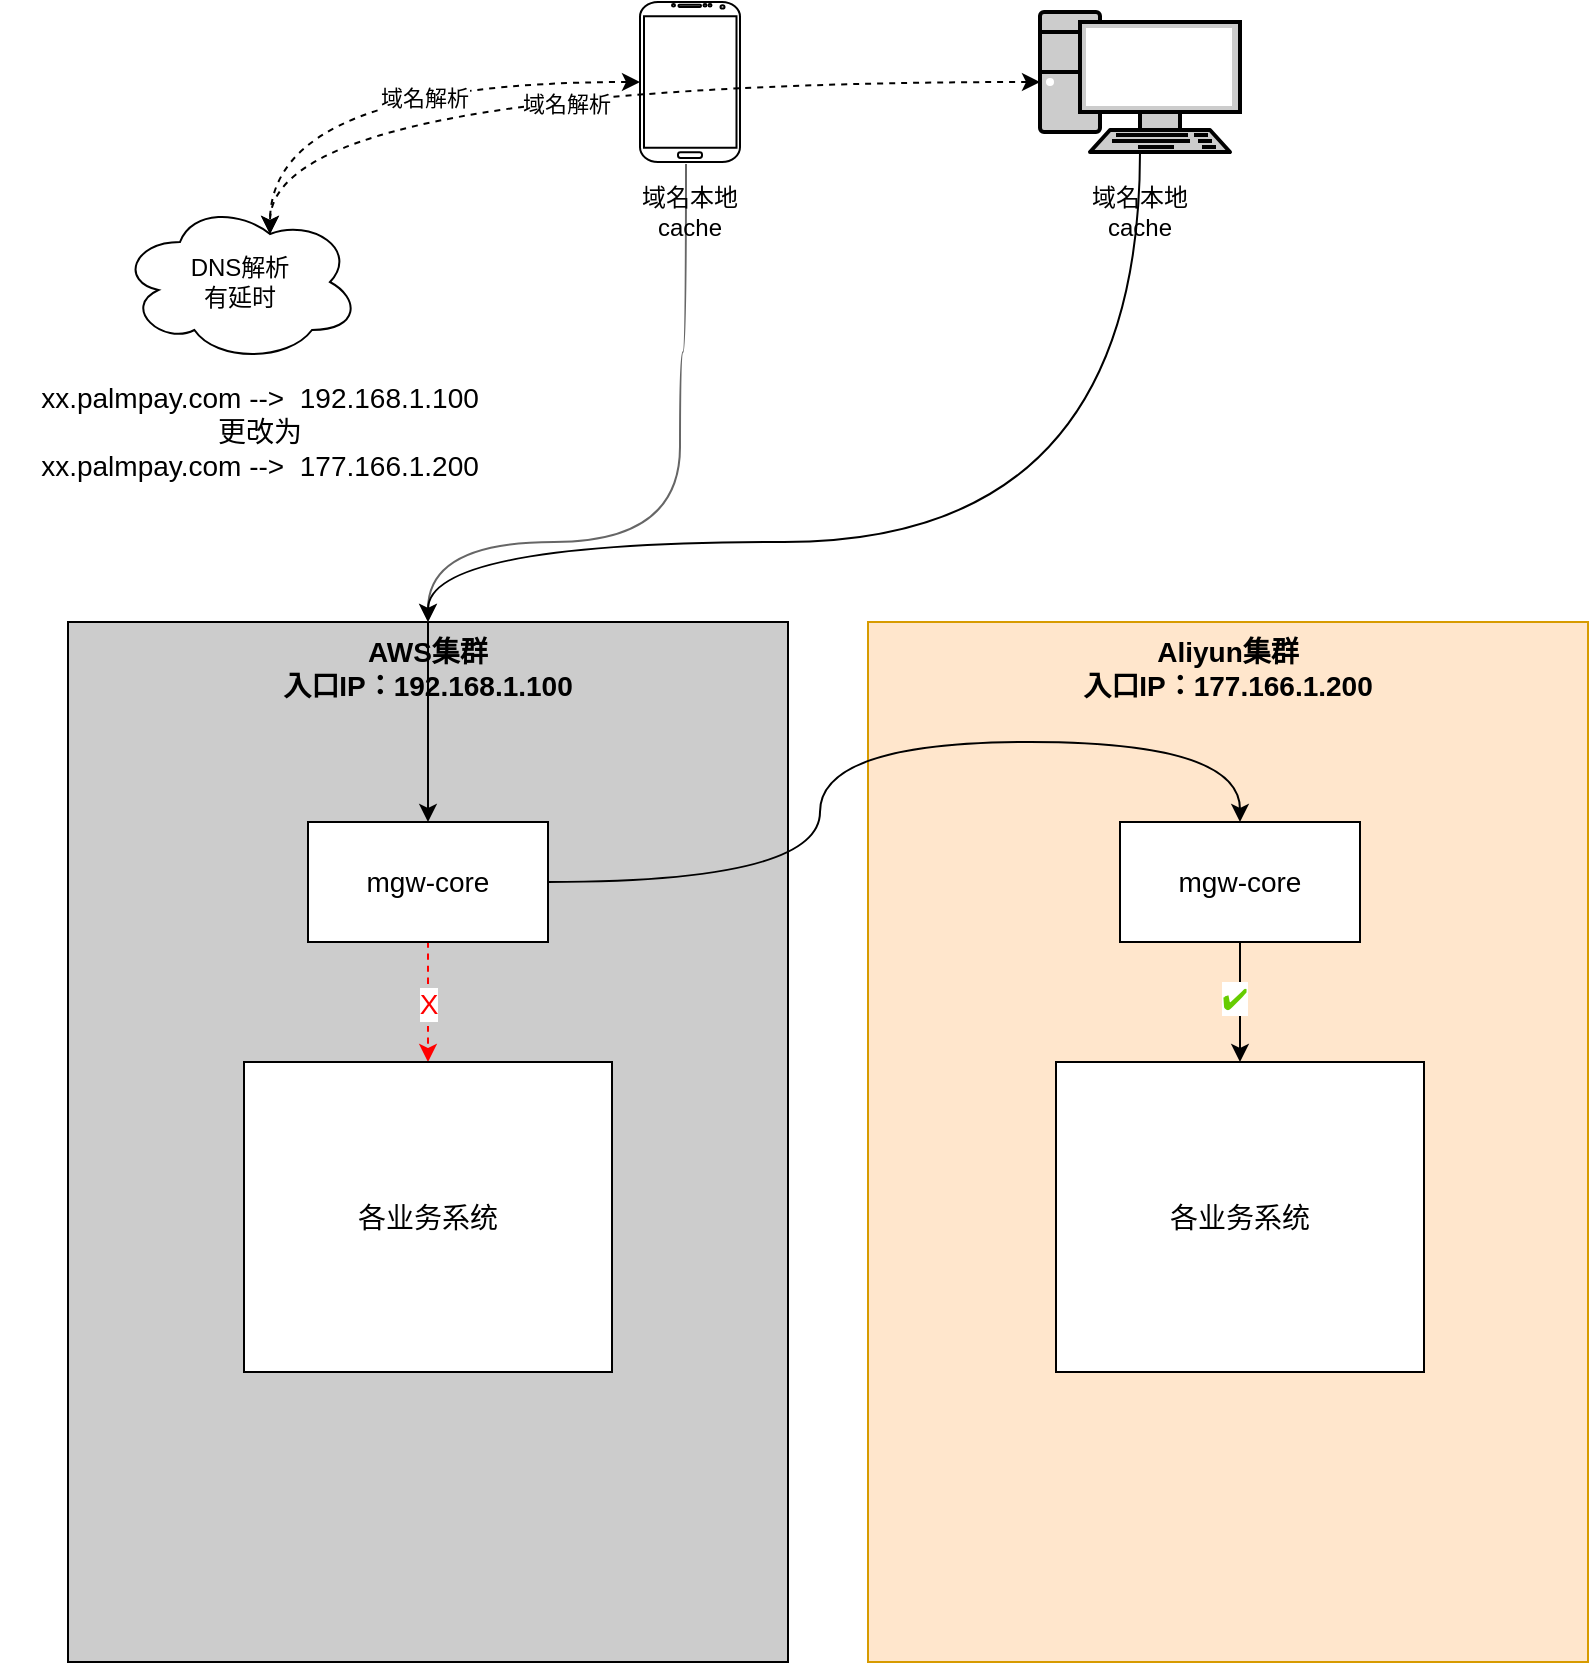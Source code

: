 <mxfile version="20.3.7" type="github">
  <diagram id="9QRmZJ_JlqpsSBRo2RrZ" name="第 1 页">
    <mxGraphModel dx="1298" dy="834" grid="1" gridSize="10" guides="1" tooltips="1" connect="1" arrows="1" fold="1" page="1" pageScale="1" pageWidth="827" pageHeight="1169" math="0" shadow="0">
      <root>
        <mxCell id="0" />
        <mxCell id="1" parent="0" />
        <mxCell id="yUWr70H4J0VbvN4vJr8N-1" value="AWS集群&lt;br&gt;入口IP：192.168.1.100" style="rounded=0;whiteSpace=wrap;html=1;verticalAlign=top;fontStyle=1;fontSize=14;fillColor=#CCCCCC;" vertex="1" parent="1">
          <mxGeometry x="34" y="380" width="360" height="520" as="geometry" />
        </mxCell>
        <mxCell id="yUWr70H4J0VbvN4vJr8N-19" style="edgeStyle=orthogonalEdgeStyle;curved=1;rounded=0;orthogonalLoop=1;jettySize=auto;html=1;entryX=0.5;entryY=0;entryDx=0;entryDy=0;fontSize=14;startArrow=none;startFill=0;" edge="1" parent="1" source="yUWr70H4J0VbvN4vJr8N-1" target="yUWr70H4J0VbvN4vJr8N-15">
          <mxGeometry relative="1" as="geometry" />
        </mxCell>
        <mxCell id="yUWr70H4J0VbvN4vJr8N-2" value="Aliyun集群&lt;br&gt;入口IP：177.166.1.200" style="rounded=0;whiteSpace=wrap;html=1;verticalAlign=top;fontStyle=1;fontSize=14;fillColor=#ffe6cc;strokeColor=#d79b00;" vertex="1" parent="1">
          <mxGeometry x="434" y="380" width="360" height="520" as="geometry" />
        </mxCell>
        <mxCell id="yUWr70H4J0VbvN4vJr8N-3" value="DNS解析&lt;br&gt;有延时" style="ellipse;shape=cloud;whiteSpace=wrap;html=1;" vertex="1" parent="1">
          <mxGeometry x="60" y="170" width="120" height="80" as="geometry" />
        </mxCell>
        <mxCell id="yUWr70H4J0VbvN4vJr8N-9" style="edgeStyle=orthogonalEdgeStyle;rounded=0;orthogonalLoop=1;jettySize=auto;html=1;entryX=0.625;entryY=0.2;entryDx=0;entryDy=0;entryPerimeter=0;curved=1;dashed=1;startArrow=classic;startFill=1;" edge="1" parent="1" source="yUWr70H4J0VbvN4vJr8N-5" target="yUWr70H4J0VbvN4vJr8N-3">
          <mxGeometry relative="1" as="geometry" />
        </mxCell>
        <mxCell id="yUWr70H4J0VbvN4vJr8N-11" value="域名解析" style="edgeLabel;html=1;align=center;verticalAlign=middle;resizable=0;points=[];" vertex="1" connectable="0" parent="yUWr70H4J0VbvN4vJr8N-9">
          <mxGeometry x="-0.172" y="8" relative="1" as="geometry">
            <mxPoint as="offset" />
          </mxGeometry>
        </mxCell>
        <mxCell id="yUWr70H4J0VbvN4vJr8N-17" style="rounded=0;orthogonalLoop=1;jettySize=auto;html=1;entryX=0.5;entryY=0;entryDx=0;entryDy=0;fontSize=14;startArrow=none;startFill=0;exitX=0.46;exitY=1.013;exitDx=0;exitDy=0;exitPerimeter=0;fillColor=#f5f5f5;strokeColor=#666666;edgeStyle=orthogonalEdgeStyle;curved=1;" edge="1" parent="1" source="yUWr70H4J0VbvN4vJr8N-5" target="yUWr70H4J0VbvN4vJr8N-1">
          <mxGeometry relative="1" as="geometry">
            <mxPoint x="214" y="340" as="targetPoint" />
            <Array as="points">
              <mxPoint x="343" y="245" />
              <mxPoint x="340" y="245" />
              <mxPoint x="340" y="340" />
              <mxPoint x="214" y="340" />
            </Array>
          </mxGeometry>
        </mxCell>
        <mxCell id="yUWr70H4J0VbvN4vJr8N-5" value="" style="verticalLabelPosition=bottom;verticalAlign=top;html=1;shadow=0;dashed=0;strokeWidth=1;shape=mxgraph.android.phone2;strokeColor=#000000;" vertex="1" parent="1">
          <mxGeometry x="320" y="70" width="50" height="80" as="geometry" />
        </mxCell>
        <mxCell id="yUWr70H4J0VbvN4vJr8N-12" style="edgeStyle=orthogonalEdgeStyle;curved=1;rounded=0;orthogonalLoop=1;jettySize=auto;html=1;entryX=0.625;entryY=0.2;entryDx=0;entryDy=0;entryPerimeter=0;dashed=1;startArrow=classic;startFill=1;" edge="1" parent="1" source="yUWr70H4J0VbvN4vJr8N-6" target="yUWr70H4J0VbvN4vJr8N-3">
          <mxGeometry relative="1" as="geometry" />
        </mxCell>
        <mxCell id="yUWr70H4J0VbvN4vJr8N-13" value="域名解析" style="edgeLabel;html=1;align=center;verticalAlign=middle;resizable=0;points=[];" vertex="1" connectable="0" parent="yUWr70H4J0VbvN4vJr8N-12">
          <mxGeometry x="0.028" y="11" relative="1" as="geometry">
            <mxPoint as="offset" />
          </mxGeometry>
        </mxCell>
        <mxCell id="yUWr70H4J0VbvN4vJr8N-18" style="edgeStyle=orthogonalEdgeStyle;curved=1;rounded=0;orthogonalLoop=1;jettySize=auto;html=1;entryX=0.5;entryY=0;entryDx=0;entryDy=0;fontSize=14;startArrow=none;startFill=0;exitX=0.5;exitY=1;exitDx=0;exitDy=0;exitPerimeter=0;" edge="1" parent="1" source="yUWr70H4J0VbvN4vJr8N-6" target="yUWr70H4J0VbvN4vJr8N-1">
          <mxGeometry relative="1" as="geometry">
            <mxPoint x="214" y="340" as="targetPoint" />
            <Array as="points">
              <mxPoint x="570" y="340" />
              <mxPoint x="214" y="340" />
            </Array>
          </mxGeometry>
        </mxCell>
        <mxCell id="yUWr70H4J0VbvN4vJr8N-6" value="" style="fontColor=#0066CC;verticalAlign=top;verticalLabelPosition=bottom;labelPosition=center;align=center;html=1;outlineConnect=0;fillColor=#CCCCCC;strokeColor=#000000;gradientColor=none;gradientDirection=north;strokeWidth=2;shape=mxgraph.networks.pc;" vertex="1" parent="1">
          <mxGeometry x="520" y="75" width="100" height="70" as="geometry" />
        </mxCell>
        <mxCell id="yUWr70H4J0VbvN4vJr8N-7" value="域名本地cache" style="text;html=1;strokeColor=none;fillColor=none;align=center;verticalAlign=middle;whiteSpace=wrap;rounded=0;" vertex="1" parent="1">
          <mxGeometry x="315" y="160" width="60" height="30" as="geometry" />
        </mxCell>
        <mxCell id="yUWr70H4J0VbvN4vJr8N-8" value="域名本地cache" style="text;html=1;strokeColor=none;fillColor=none;align=center;verticalAlign=middle;whiteSpace=wrap;rounded=0;" vertex="1" parent="1">
          <mxGeometry x="540" y="160" width="60" height="30" as="geometry" />
        </mxCell>
        <mxCell id="yUWr70H4J0VbvN4vJr8N-14" value="xx.palmpay.com --&amp;gt;&amp;nbsp; 192.168.1.100&lt;br&gt;更改为&lt;br&gt;xx.palmpay.com --&amp;gt;&amp;nbsp; 177.166.1.200&lt;br&gt;" style="text;html=1;strokeColor=none;fillColor=none;align=center;verticalAlign=middle;whiteSpace=wrap;rounded=0;fontSize=14;" vertex="1" parent="1">
          <mxGeometry y="260" width="260" height="50" as="geometry" />
        </mxCell>
        <mxCell id="yUWr70H4J0VbvN4vJr8N-21" style="edgeStyle=orthogonalEdgeStyle;curved=1;rounded=0;orthogonalLoop=1;jettySize=auto;html=1;entryX=0.5;entryY=0;entryDx=0;entryDy=0;fontSize=14;startArrow=none;startFill=0;dashed=1;strokeColor=#FF0000;" edge="1" parent="1" source="yUWr70H4J0VbvN4vJr8N-15" target="yUWr70H4J0VbvN4vJr8N-20">
          <mxGeometry relative="1" as="geometry" />
        </mxCell>
        <mxCell id="yUWr70H4J0VbvN4vJr8N-22" value="X" style="edgeLabel;html=1;align=center;verticalAlign=middle;resizable=0;points=[];fontSize=14;fontColor=#FF0000;" vertex="1" connectable="0" parent="yUWr70H4J0VbvN4vJr8N-21">
          <mxGeometry x="0.033" relative="1" as="geometry">
            <mxPoint as="offset" />
          </mxGeometry>
        </mxCell>
        <mxCell id="yUWr70H4J0VbvN4vJr8N-24" style="edgeStyle=orthogonalEdgeStyle;curved=1;rounded=0;orthogonalLoop=1;jettySize=auto;html=1;entryX=0.5;entryY=0;entryDx=0;entryDy=0;strokeColor=#000000;fontSize=14;fontColor=#FF0000;startArrow=none;startFill=0;exitX=1;exitY=0.5;exitDx=0;exitDy=0;" edge="1" parent="1" source="yUWr70H4J0VbvN4vJr8N-15" target="yUWr70H4J0VbvN4vJr8N-23">
          <mxGeometry relative="1" as="geometry">
            <Array as="points">
              <mxPoint x="410" y="510" />
              <mxPoint x="410" y="440" />
              <mxPoint x="620" y="440" />
            </Array>
          </mxGeometry>
        </mxCell>
        <mxCell id="yUWr70H4J0VbvN4vJr8N-15" value="mgw-core" style="rounded=0;whiteSpace=wrap;html=1;strokeColor=#000000;fontSize=14;fillColor=#FFFFFF;" vertex="1" parent="1">
          <mxGeometry x="154" y="480" width="120" height="60" as="geometry" />
        </mxCell>
        <mxCell id="yUWr70H4J0VbvN4vJr8N-20" value="各业务系统" style="rounded=0;whiteSpace=wrap;html=1;strokeColor=#000000;fontSize=14;fillColor=#FFFFFF;" vertex="1" parent="1">
          <mxGeometry x="122" y="600" width="184" height="155" as="geometry" />
        </mxCell>
        <mxCell id="yUWr70H4J0VbvN4vJr8N-26" style="edgeStyle=orthogonalEdgeStyle;curved=1;rounded=0;orthogonalLoop=1;jettySize=auto;html=1;entryX=0.5;entryY=0;entryDx=0;entryDy=0;strokeColor=#000000;fontSize=14;fontColor=#FF0000;startArrow=none;startFill=0;" edge="1" parent="1" source="yUWr70H4J0VbvN4vJr8N-23" target="yUWr70H4J0VbvN4vJr8N-25">
          <mxGeometry relative="1" as="geometry" />
        </mxCell>
        <mxCell id="yUWr70H4J0VbvN4vJr8N-27" value="✔️" style="edgeLabel;html=1;align=center;verticalAlign=middle;resizable=0;points=[];fontSize=14;fontColor=#66CC00;" vertex="1" connectable="0" parent="yUWr70H4J0VbvN4vJr8N-26">
          <mxGeometry x="-0.067" y="-3" relative="1" as="geometry">
            <mxPoint as="offset" />
          </mxGeometry>
        </mxCell>
        <mxCell id="yUWr70H4J0VbvN4vJr8N-23" value="mgw-core" style="rounded=0;whiteSpace=wrap;html=1;strokeColor=#000000;fontSize=14;fillColor=#FFFFFF;" vertex="1" parent="1">
          <mxGeometry x="560" y="480" width="120" height="60" as="geometry" />
        </mxCell>
        <mxCell id="yUWr70H4J0VbvN4vJr8N-25" value="各业务系统" style="rounded=0;whiteSpace=wrap;html=1;strokeColor=#000000;fontSize=14;fillColor=#FFFFFF;" vertex="1" parent="1">
          <mxGeometry x="528" y="600" width="184" height="155" as="geometry" />
        </mxCell>
      </root>
    </mxGraphModel>
  </diagram>
</mxfile>
